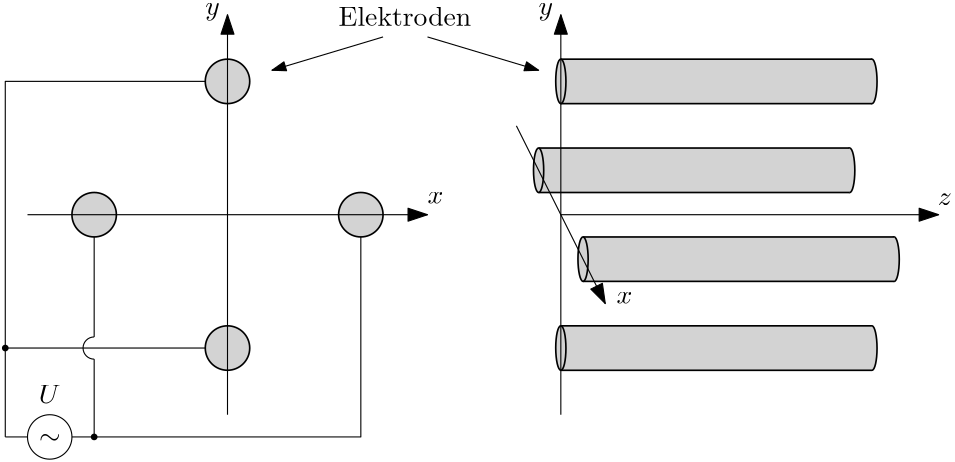 <?xml version="1.0"?>
<!DOCTYPE ipe SYSTEM "ipe.dtd">
<ipe version="70005" creator="Ipe 7.1.5">
<info created="D:20150518151439" modified="D:20150605140614"/>
<ipestyle name="basic">
<symbol name="arrow/arc(spx)">
<path stroke="sym-stroke" fill="sym-stroke" pen="sym-pen">
0 0 m
-1 0.333 l
-1 -0.333 l
h
</path>
</symbol>
<symbol name="arrow/farc(spx)">
<path stroke="sym-stroke" fill="white" pen="sym-pen">
0 0 m
-1 0.333 l
-1 -0.333 l
h
</path>
</symbol>
<symbol name="mark/circle(sx)" transformations="translations">
<path fill="sym-stroke">
0.6 0 0 0.6 0 0 e
0.4 0 0 0.4 0 0 e
</path>
</symbol>
<symbol name="mark/disk(sx)" transformations="translations">
<path fill="sym-stroke">
0.6 0 0 0.6 0 0 e
</path>
</symbol>
<symbol name="mark/fdisk(sfx)" transformations="translations">
<group>
<path fill="sym-fill">
0.5 0 0 0.5 0 0 e
</path>
<path fill="sym-stroke" fillrule="eofill">
0.6 0 0 0.6 0 0 e
0.4 0 0 0.4 0 0 e
</path>
</group>
</symbol>
<symbol name="mark/box(sx)" transformations="translations">
<path fill="sym-stroke" fillrule="eofill">
-0.6 -0.6 m
0.6 -0.6 l
0.6 0.6 l
-0.6 0.6 l
h
-0.4 -0.4 m
0.4 -0.4 l
0.4 0.4 l
-0.4 0.4 l
h
</path>
</symbol>
<symbol name="mark/square(sx)" transformations="translations">
<path fill="sym-stroke">
-0.6 -0.6 m
0.6 -0.6 l
0.6 0.6 l
-0.6 0.6 l
h
</path>
</symbol>
<symbol name="mark/fsquare(sfx)" transformations="translations">
<group>
<path fill="sym-fill">
-0.5 -0.5 m
0.5 -0.5 l
0.5 0.5 l
-0.5 0.5 l
h
</path>
<path fill="sym-stroke" fillrule="eofill">
-0.6 -0.6 m
0.6 -0.6 l
0.6 0.6 l
-0.6 0.6 l
h
-0.4 -0.4 m
0.4 -0.4 l
0.4 0.4 l
-0.4 0.4 l
h
</path>
</group>
</symbol>
<symbol name="mark/cross(sx)" transformations="translations">
<group>
<path fill="sym-stroke">
-0.43 -0.57 m
0.57 0.43 l
0.43 0.57 l
-0.57 -0.43 l
h
</path>
<path fill="sym-stroke">
-0.43 0.57 m
0.57 -0.43 l
0.43 -0.57 l
-0.57 0.43 l
h
</path>
</group>
</symbol>
<symbol name="arrow/fnormal(spx)">
<path stroke="sym-stroke" fill="white" pen="sym-pen">
0 0 m
-1 0.333 l
-1 -0.333 l
h
</path>
</symbol>
<symbol name="arrow/pointed(spx)">
<path stroke="sym-stroke" fill="sym-stroke" pen="sym-pen">
0 0 m
-1 0.333 l
-0.8 0 l
-1 -0.333 l
h
</path>
</symbol>
<symbol name="arrow/fpointed(spx)">
<path stroke="sym-stroke" fill="white" pen="sym-pen">
0 0 m
-1 0.333 l
-0.8 0 l
-1 -0.333 l
h
</path>
</symbol>
<symbol name="arrow/linear(spx)">
<path stroke="sym-stroke" pen="sym-pen">
-1 0.333 m
0 0 l
-1 -0.333 l
</path>
</symbol>
<symbol name="arrow/fdouble(spx)">
<path stroke="sym-stroke" fill="white" pen="sym-pen">
0 0 m
-1 0.333 l
-1 -0.333 l
h
-1 0 m
-2 0.333 l
-2 -0.333 l
h
</path>
</symbol>
<symbol name="arrow/double(spx)">
<path stroke="sym-stroke" fill="sym-stroke" pen="sym-pen">
0 0 m
-1 0.333 l
-1 -0.333 l
h
-1 0 m
-2 0.333 l
-2 -0.333 l
h
</path>
</symbol>
<pen name="heavier" value="0.8"/>
<pen name="fat" value="1.2"/>
<pen name="ultrafat" value="2"/>
<symbolsize name="large" value="5"/>
<symbolsize name="small" value="2"/>
<symbolsize name="tiny" value="1.1"/>
<arrowsize name="large" value="10"/>
<arrowsize name="small" value="5"/>
<arrowsize name="tiny" value="3"/>
<color name="red" value="1 0 0"/>
<color name="green" value="0 1 0"/>
<color name="blue" value="0 0 1"/>
<color name="yellow" value="1 1 0"/>
<color name="orange" value="1 0.647 0"/>
<color name="gold" value="1 0.843 0"/>
<color name="purple" value="0.627 0.125 0.941"/>
<color name="gray" value="0.745"/>
<color name="brown" value="0.647 0.165 0.165"/>
<color name="navy" value="0 0 0.502"/>
<color name="pink" value="1 0.753 0.796"/>
<color name="seagreen" value="0.18 0.545 0.341"/>
<color name="turquoise" value="0.251 0.878 0.816"/>
<color name="violet" value="0.933 0.51 0.933"/>
<color name="darkblue" value="0 0 0.545"/>
<color name="darkcyan" value="0 0.545 0.545"/>
<color name="darkgray" value="0.663"/>
<color name="darkgreen" value="0 0.392 0"/>
<color name="darkmagenta" value="0.545 0 0.545"/>
<color name="darkorange" value="1 0.549 0"/>
<color name="darkred" value="0.545 0 0"/>
<color name="lightblue" value="0.678 0.847 0.902"/>
<color name="lightcyan" value="0.878 1 1"/>
<color name="lightgray" value="0.827"/>
<color name="lightgreen" value="0.565 0.933 0.565"/>
<color name="lightyellow" value="1 1 0.878"/>
<dashstyle name="dashed" value="[4] 0"/>
<dashstyle name="dotted" value="[1 3] 0"/>
<dashstyle name="dash dotted" value="[4 2 1 2] 0"/>
<dashstyle name="dash dot dotted" value="[4 2 1 2 1 2] 0"/>
<textsize name="large" value="\large"/>
<textsize name="Large" value="\Large"/>
<textsize name="LARGE" value="\LARGE"/>
<textsize name="huge" value="\huge"/>
<textsize name="Huge" value="\Huge"/>
<textsize name="small" value="\small"/>
<textsize name="footnote" value="\footnotesize"/>
<textsize name="tiny" value="\tiny"/>
<textstyle name="center" begin="\begin{center}" end="\end{center}"/>
<textstyle name="itemize" begin="\begin{itemize}" end="\end{itemize}"/>
<textstyle name="item" begin="\begin{itemize}\item{}" end="\end{itemize}"/>
<gridsize name="4 pts" value="4"/>
<gridsize name="8 pts (~3 mm)" value="8"/>
<gridsize name="16 pts (~6 mm)" value="16"/>
<gridsize name="32 pts (~12 mm)" value="32"/>
<gridsize name="10 pts (~3.5 mm)" value="10"/>
<gridsize name="20 pts (~7 mm)" value="20"/>
<gridsize name="14 pts (~5 mm)" value="14"/>
<gridsize name="28 pts (~10 mm)" value="28"/>
<gridsize name="56 pts (~20 mm)" value="56"/>
<anglesize name="90 deg" value="90"/>
<anglesize name="60 deg" value="60"/>
<anglesize name="45 deg" value="45"/>
<anglesize name="30 deg" value="30"/>
<anglesize name="22.5 deg" value="22.5"/>
<tiling name="falling" angle="-60" step="4" width="1"/>
<tiling name="rising" angle="30" step="4" width="1"/>
</ipestyle>
<page>
<layer name="alpha"/>
<view layers="alpha" active="alpha"/>
<text layer="alpha" matrix="1 0 0 1 56 -36" transformations="translations" pos="292 516" stroke="black" type="label" width="5.694" height="4.289" depth="0" valign="baseline">$x$</text>
<text matrix="1 0 0 1 104 -12" transformations="translations" pos="216 596" stroke="black" type="label" width="5.242" height="4.297" depth="1.93" valign="baseline">$y$</text>
<path matrix="1 0 0 1 152 0" stroke="black" fill="lightgray" pen="0.6">
1.83654 -0.0803041 0 8 288 560 e
</path>
<path matrix="1 0 0 1 -8 0" fill="lightgray">
336 568 m
336 552 l
448 552 l
448 568 l
h
</path>
<path matrix="1 0 0 1 40 0" stroke="black" fill="lightgray" pen="0.6">
1.83654 -0.0803041 0 8 288 560 e
</path>
<path matrix="1 0 0 1 -8 0" stroke="black" pen="0.6">
336 568 m
448 568 l
</path>
<path matrix="1 0 0 1 -8 0" stroke="black" pen="0.6">
336 552 m
448 552 l
</path>
<path matrix="1 0 0 1 160 -64" stroke="black" fill="lightgray" pen="0.6">
1.83654 -0.0803041 0 8 288 560 e
</path>
<path matrix="1 0 0 1 -8 0" fill="lightgray">
344 504 m
344 488 l
456 488 l
456 504 l
h
</path>
<path matrix="1 0 0 1 48 -64" stroke="black" fill="lightgray" pen="0.6">
1.83654 -0.0803041 0 8 288 560 e
</path>
<path matrix="1 0 0 1 -8 0" stroke="black" pen="0.6">
344 504 m
456 504 l
</path>
<path matrix="1 0 0 1 -8 0" stroke="black" pen="0.6">
344 488 m
456 488 l
</path>
<path matrix="1 0 0 1 152 -96" stroke="black" fill="lightgray" pen="0.6">
1.83654 -0.0803041 0 8 288 560 e
</path>
<path matrix="1 0 0 1 -8 0" fill="lightgray">
336 472 m
336 456 l
448 456 l
448 472 l
h
</path>
<path matrix="1 0 0 1 40 -96" stroke="black" fill="lightgray" pen="0.6">
1.83654 -0.0803041 0 8 288 560 e
</path>
<path matrix="1 0 0 1 -8 0" stroke="black" pen="0.6">
336 472 m
448 472 l
</path>
<path matrix="1 0 0 1 -8 0" stroke="black" pen="0.6">
336 456 m
448 456 l
</path>
<path matrix="1 0 0 1 144 -32" stroke="black" fill="lightgray" pen="0.6">
1.83654 -0.0803041 0 8 288 560 e
</path>
<path matrix="1 0 0 1 -8 0" fill="lightgray">
328 536 m
328 520 l
440 520 l
440 536 l
h
</path>
<path matrix="1 0 0 1 32 -32" stroke="black" fill="lightgray" pen="0.6">
1.83654 -0.0803041 0 8 288 560 e
</path>
<path matrix="1 0 0 1 -8 0" stroke="black" pen="0.6">
328 536 m
440 536 l
</path>
<path matrix="1 0 0 1 -8 0" stroke="black" pen="0.6">
328 520 m
440 520 l
</path>
<path matrix="1 0 0 1 -8 0" stroke="black" rarrow="normal/normal">
336 584 m
336 440 l
</path>
<path matrix="1 0 0 1 -56 0" stroke="black" arrow="normal/normal">
368 544 m
400 480 l
</path>
<path stroke="black" arrow="normal/normal">
328 512 m
464 512 l
</path>
<text matrix="1 0 0 1 -1.99095 -1.78138" transformations="translations" pos="465.638 517.148" stroke="black" type="label" width="5.071" height="4.289" depth="0" valign="baseline">$z$</text>
<path stroke="black" fill="lightgray" pen="0.6">
8 0 0 8 208 560 e
</path>
<path matrix="1 0 0 1 0 -96" stroke="black" fill="lightgray" pen="0.6">
8 0 0 8 208 560 e
</path>
<path matrix="1 0 0 1 -48 -48" stroke="black" fill="lightgray" pen="0.6">
8 0 0 8 208 560 e
</path>
<path matrix="1 0 0 1 48 -48" stroke="black" fill="lightgray" pen="0.6">
8 0 0 8 208 560 e
</path>
<text matrix="1 0 0 1 -12 0" transformations="translations" pos="292 516" stroke="black" type="label" width="5.694" height="4.289" depth="0" valign="baseline">$x$</text>
<text matrix="1 0 0 1 -16 -12" transformations="translations" pos="216 596" stroke="black" type="label" width="5.242" height="4.297" depth="1.93" valign="baseline">$y$</text>
<path stroke="black" arrow="normal/normal">
136 512 m
280 512 l
</path>
<path stroke="black" rarrow="normal/normal">
208 584 m
208 440 l
</path>
<path stroke="black">
200 560 m
128 560 l
128 432 l
</path>
<path stroke="black">
160 504 m
160 468 l
</path>
<path stroke="black">
200 464 m
128 464 l
</path>
<path stroke="black">
160 460 m
160 432 l
</path>
<path stroke="black">
160 468 m
4 0 0 4 160 464 160 460 a
</path>
<path stroke="black">
256 504 m
256 432 l
160 432 l
</path>
<use name="mark/disk(sx)" pos="128 464" size="small" stroke="black"/>
<use name="mark/disk(sx)" pos="160 432" size="small" stroke="black"/>
<path stroke="black">
8 0 0 8 144 432 e
</path>
<path stroke="black">
128 432 m
136 432 l
</path>
<path stroke="black">
152 432 m
160 432 l
</path>
<text matrix="1 0 0 1 0 -0.7" transformations="translations" pos="144 432" stroke="black" type="label" width="7.749" height="3.655" depth="0" halign="center" valign="center">$\sim$</text>
<text matrix="1 0 0 1 8 28" transformations="translations" pos="136 416" stroke="black" type="label" width="7.888" height="6.808" depth="0" halign="center" valign="baseline">$U$</text>
<text matrix="1 0 0 1 -8 -24" transformations="translations" pos="256 604" stroke="black" type="label" width="47.765" height="6.918" depth="0" valign="baseline">Elektroden</text>
<path stroke="black" arrow="normal/small">
264 576 m
224 564 l
</path>
<path stroke="black" arrow="normal/small">
280 576 m
320 564 l
</path>
</page>
</ipe>
